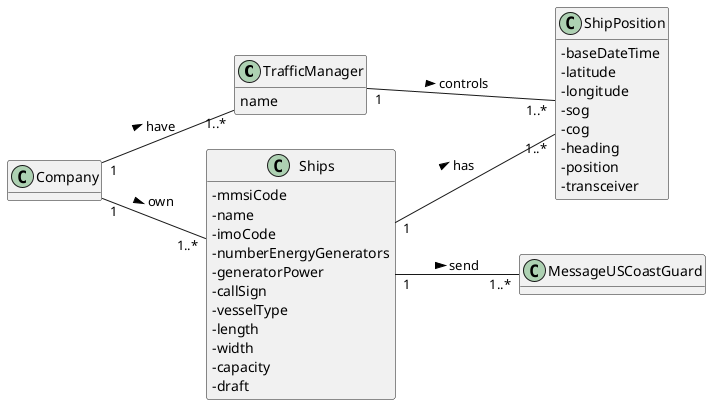 @startuml
'https://plantuml.com/class-diagram

hide methods
left to right direction
skinparam classAttributeIconSize 0

class TrafficManager {
name
}

class ShipPosition {
-baseDateTime
-latitude
-longitude
-sog
-cog
-heading
-position
-transceiver
}

class Ships {
-mmsiCode
-name
-imoCode
-numberEnergyGenerators
-generatorPower
-callSign
-vesselType
-length
-width
-capacity
-draft
}

class MessageUSCoastGuard {

}

class Company {

}

Company "1"--"1..*" Ships: own >
Company "1"--"1..*" TrafficManager: have >

Ships "1"--"1..*" MessageUSCoastGuard: send >
Ships "1" -- "1..*" ShipPosition : has >

TrafficManager "1" -- "1..*" ShipPosition : controls >

@enduml